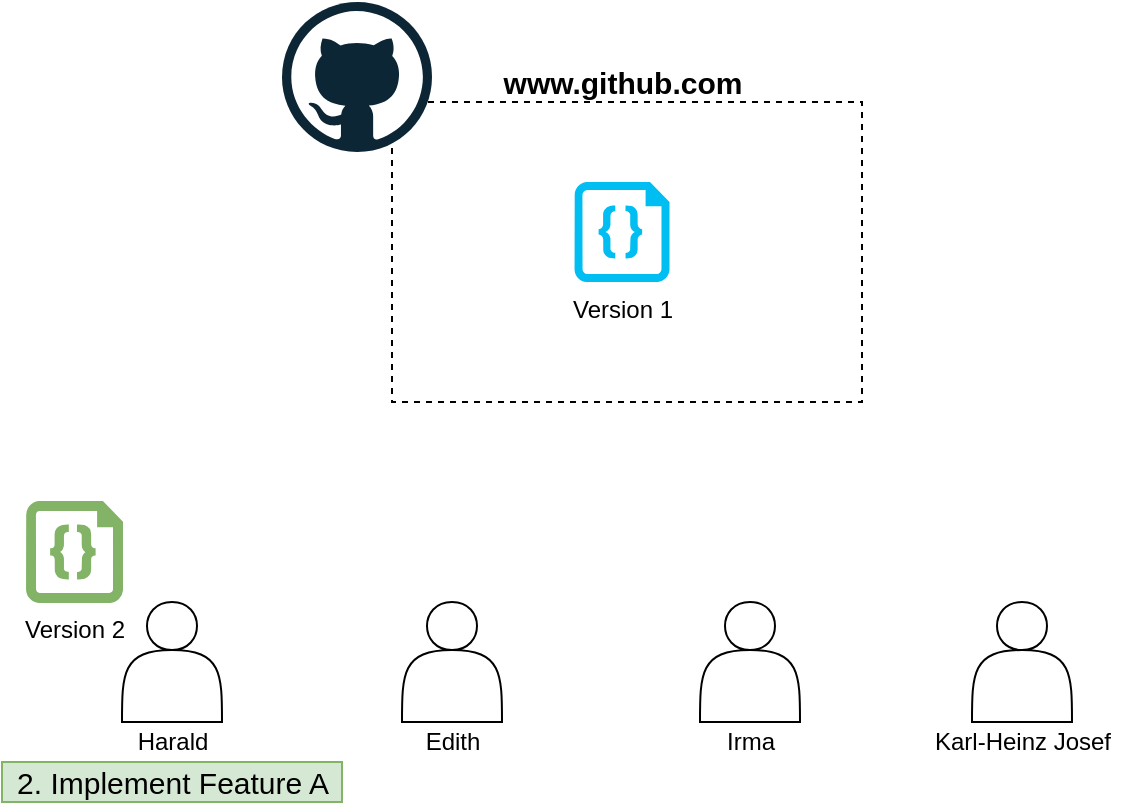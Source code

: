 <mxfile version="13.9.9" type="device"><diagram id="mLELTkrEshZycUNj00M1" name="Seite-1"><mxGraphModel dx="1086" dy="966" grid="1" gridSize="10" guides="1" tooltips="1" connect="1" arrows="1" fold="1" page="1" pageScale="1" pageWidth="827" pageHeight="1169" math="0" shadow="0"><root><mxCell id="0"/><mxCell id="1" parent="0"/><mxCell id="-d9JRJhbnOVixZgjBbmk-2" value="" style="rounded=0;whiteSpace=wrap;html=1;dashed=1;fillColor=none;" parent="1" vertex="1"><mxGeometry x="245" y="130" width="235" height="150" as="geometry"/></mxCell><mxCell id="D0kMnF_bHYAbsYn5BUN5-1" value="" style="shape=actor;whiteSpace=wrap;html=1;" parent="1" vertex="1"><mxGeometry x="110" y="380" width="50" height="60" as="geometry"/></mxCell><mxCell id="D0kMnF_bHYAbsYn5BUN5-2" value="" style="shape=actor;whiteSpace=wrap;html=1;" parent="1" vertex="1"><mxGeometry x="535" y="380" width="50" height="60" as="geometry"/></mxCell><mxCell id="D0kMnF_bHYAbsYn5BUN5-3" value="" style="shape=actor;whiteSpace=wrap;html=1;" parent="1" vertex="1"><mxGeometry x="399" y="380" width="50" height="60" as="geometry"/></mxCell><mxCell id="D0kMnF_bHYAbsYn5BUN5-4" value="" style="shape=actor;whiteSpace=wrap;html=1;" parent="1" vertex="1"><mxGeometry x="250" y="380" width="50" height="60" as="geometry"/></mxCell><mxCell id="D0kMnF_bHYAbsYn5BUN5-5" value="Harald" style="text;html=1;align=center;verticalAlign=middle;resizable=0;points=[];autosize=1;" parent="1" vertex="1"><mxGeometry x="110" y="440" width="50" height="20" as="geometry"/></mxCell><mxCell id="D0kMnF_bHYAbsYn5BUN5-6" value="Karl-Heinz Josef" style="text;html=1;align=center;verticalAlign=middle;resizable=0;points=[];autosize=1;" parent="1" vertex="1"><mxGeometry x="510" y="440" width="100" height="20" as="geometry"/></mxCell><mxCell id="D0kMnF_bHYAbsYn5BUN5-7" value="Irma" style="text;html=1;align=center;verticalAlign=middle;resizable=0;points=[];autosize=1;" parent="1" vertex="1"><mxGeometry x="404" y="440" width="40" height="20" as="geometry"/></mxCell><mxCell id="D0kMnF_bHYAbsYn5BUN5-8" value="Edith" style="text;html=1;align=center;verticalAlign=middle;resizable=0;points=[];autosize=1;" parent="1" vertex="1"><mxGeometry x="255" y="440" width="40" height="20" as="geometry"/></mxCell><mxCell id="D0kMnF_bHYAbsYn5BUN5-9" value="Version 1" style="verticalLabelPosition=bottom;html=1;verticalAlign=top;align=center;strokeColor=none;fillColor=#00BEF2;shape=mxgraph.azure.code_file;pointerEvents=1;" parent="1" vertex="1"><mxGeometry x="336.25" y="170" width="47.5" height="50" as="geometry"/></mxCell><mxCell id="-d9JRJhbnOVixZgjBbmk-1" value="" style="dashed=0;outlineConnect=0;html=1;align=center;labelPosition=center;verticalLabelPosition=bottom;verticalAlign=top;shape=mxgraph.weblogos.github;strokeColor=#F19C99;fillColor=#82B366;" parent="1" vertex="1"><mxGeometry x="190" y="80" width="75" height="75" as="geometry"/></mxCell><mxCell id="-d9JRJhbnOVixZgjBbmk-3" value="www.github.com" style="text;html=1;align=center;verticalAlign=middle;resizable=0;points=[];autosize=1;fontStyle=1;fontSize=15;" parent="1" vertex="1"><mxGeometry x="295" y="110" width="130" height="20" as="geometry"/></mxCell><mxCell id="-d9JRJhbnOVixZgjBbmk-11" value="2. Implement Feature A" style="text;html=1;align=center;verticalAlign=middle;resizable=0;points=[];autosize=1;fontSize=15;fillColor=#d5e8d4;strokeColor=#82b366;" parent="1" vertex="1"><mxGeometry x="50" y="460" width="170" height="20" as="geometry"/></mxCell><mxCell id="GL9W2pO8DwdD-xknkMUH-1" value="Version 2" style="verticalLabelPosition=bottom;html=1;verticalAlign=top;align=center;strokeColor=#82b366;shape=mxgraph.azure.code_file;pointerEvents=1;fillColor=#82B366;" vertex="1" parent="1"><mxGeometry x="62.5" y="330" width="47.5" height="50" as="geometry"/></mxCell></root></mxGraphModel></diagram></mxfile>